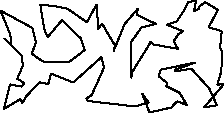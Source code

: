 unitsize(0.001cm);
draw((3140,1401)--(3058,1276));
draw((3058,1276)--(3133,1143));
draw((3133,1143)--(2698,1221));
draw((2698,1221)--(2642,1269));
draw((2642,1269)--(2639,1239));
draw((2639,1239)--(2330,741));
draw((2330,741)--(2310,635));
draw((2310,635)--(2312,1270));
draw((2312,1270)--(2489,1520));
draw((2489,1520)--(2741,1583));
draw((2741,1583)--(2408,1747));
draw((2408,1747)--(2426,1851));
draw((2426,1851)--(2191,1579));
draw((2191,1579)--(2132,1432));
draw((2132,1432)--(2000,1110));
draw((2000,1110)--(2009,1163));
draw((2009,1163)--(2030,1186));
draw((2030,1186)--(1794,1589));
draw((1794,1589)--(1729,1498));
draw((1729,1498)--(1697,1924));
draw((1697,1924)--(1526,1612));
draw((1526,1612)--(1182,1853));
draw((1182,1853)--(962,1895));
draw((962,1895)--(706,1925));
draw((706,1925)--(731,1741));
draw((731,1741)--(782,1462));
draw((782,1462)--(839,1355));
draw((839,1355)--(1090,1652));
draw((1090,1652)--(1423,1322));
draw((1423,1322)--(1490,1123));
draw((1490,1123)--(1213,910));
draw((1213,910)--(749,920));
draw((749,920)--(556,1056));
draw((556,1056)--(627,1261));
draw((627,1261)--(563,1513));
draw((563,1513)--(3,1817));
draw((3,1817)--(177,1390));
draw((177,1390)--(193,1210));
draw((193,1210)--(71,1323));
draw((71,1323)--(376,1018));
draw((376,1018)--(399,850));
draw((399,850)--(298,615));
draw((298,615)--(422,542));
draw((422,542)--(380,478));
draw((380,478)--(171,514));
draw((171,514)--(61,81));
draw((61,81)--(347,252));
draw((347,252)--(387,190));
draw((387,190)--(468,319));
draw((468,319)--(694,552));
draw((694,552)--(844,520));
draw((844,520)--(896,705));
draw((896,705)--(1286,550));
draw((1286,550)--(1782,995));
draw((1782,995)--(1829,812));
draw((1829,812)--(1612,328));
draw((1612,328)--(1517,266));
draw((1517,266)--(1538,224));
draw((1538,224)--(2372,127));
draw((2372,127)--(2614,195));
draw((2614,195)--(2503,352));
draw((2503,352)--(2630,20));
draw((2630,20)--(3017,108));
draw((3017,108)--(3060,155));
draw((3060,155)--(3123,217));
draw((3123,217)--(3292,152));
draw((3292,152)--(3162,367));
draw((3162,367)--(2929,485));
draw((2929,485)--(2938,543));
draw((2938,543)--(2800,653));
draw((2800,653)--(2801,695));
draw((2801,695)--(2830,775));
draw((2830,775)--(3438,901));
draw((3438,901)--(3084,774));
draw((3084,774)--(3084,748));
draw((3084,748)--(3370,791));
draw((3370,791)--(3684,445));
draw((3684,445)--(3821,147));
draw((3821,147)--(3595,111));
draw((3595,111)--(3938,516));
draw((3938,516)--(3829,513));
draw((3829,513)--(3896,742));
draw((3896,742)--(3918,1088));
draw((3918,1088)--(3876,1165));
draw((3876,1165)--(3904,1444));
draw((3904,1444)--(3858,1472));
draw((3858,1472)--(3675,1522));
draw((3675,1522)--(3834,1827));
draw((3834,1827)--(3782,1865));
draw((3782,1865)--(3611,1968));
draw((3611,1968)--(3515,1892));
draw((3515,1892)--(3507,1851));
draw((3507,1851)--(3417,1808));
draw((3417,1808)--(3453,1998));
draw((3453,1998)--(3317,1966));
draw((3317,1966)--(3245,1828));
draw((3245,1828)--(3114,1629));
draw((3114,1629)--(2937,1568));
draw((2937,1568)--(3220,1454));
draw((3220,1454)--(3140,1401));
